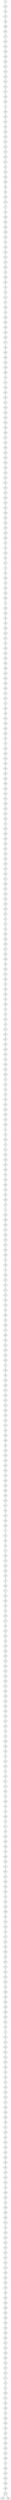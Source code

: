 graph {
n0;
n1;
n2;
n3;
n4;
n5;
n6;
n7;
n8;
n9;
n10;
n11;
n12;
n13;
n14;
n15;
n16;
n17;
n18;
n19;
n20;
n21;
n22;
n23;
n24;
n25;
n26;
n27;
n28;
n29;
n30;
n31;
n32;
n33;
n34;
n35;
n36;
n37;
n38;
n39;
n40;
n41;
n42;
n43;
n44;
n45;
n46;
n47;
n48;
n49;
n50;
n51;
n52;
n53;
n54;
n55;
n56;
n57;
n58;
n59;
n60;
n61;
n62;
n63;
n64;
n65;
n66;
n67;
n68;
n69;
n70;
n71;
n72;
n73;
n74;
n75;
n76;
n77;
n78;
n79;
n80;
n81;
n82;
n83;
n84;
n85;
n86;
n87;
n88;
n89;
n90;
n91;
n92;
n93;
n94;
n95;
n96;
n97;
n98;
n99;
n100;
n101;
n102;
n103;
n104;
n105;
n106;
n107;
n108;
n109;
n110;
n111;
n112;
n113;
n114;
n115;
n116;
n117;
n118;
n119;
n120;
n121;
n122;
n123;
n124;
n125;
n126;
n127;
n128;
n129;
n130;
n131;
n132;
n133;
n134;
n135;
n136;
n137;
n138;
n139;
n140;
n141;
n142;
n143;
n144;
n145;
n146;
n147;
n148;
n149;
n150;
n151;
n152;
n153;
n154;
n155;
n156;
n157;
n158;
n159;
n160;
n161;
n162;
n163;
n164;
n165;
n166;
n167;
n168;
n169;
n170;
n171;
n172;
n173;
n174;
n175;
n176;
n177;
n178;
n179;
n180;
n181;
n182;
n183;
n184;
n185;
n186;
n187;
n188;
n189;
n190;
n191;
n192;
n193;
n194;
n195;
n196;
n197;
n198;
n199;
n200;
n201;
n202;
n203;
n204;
n205;
n206;
n207;
n208;
n209;
n210;
n211;
n212;
n213;
n214;
n215;
n216;
n217;
n218;
n219;
n220;
n221;
n222;
n223;
n224;
n225;
n226;
n227;
n228;
n229;
n230;
n231;
n232;
n233;
n234;
n235;
n236;
n237;
n238;
n239;
n240;
n241;
n242;
n243;
n244;
n245;
n246;
n247;
n248;
n249;
n250;
n251;
n252;
n253;
n254;
n255;
n256;
n257;
n258;
n259;
n260;
n261;
n262;
n263;
n264;
n265;
n266;
n267;
n268;
n269;
n270;
n271;
n272;
n273;
n274;
n275;
n276;
n277;
n278;
n279;
n280;
n281;
n282;
n283;
n284;
n285;
n286;
n287;
n288;
n289;
n290;
n291;
n292;
n293;
n294;
n295;
n296;
n297;
n298;
n299;
n300;
n301;
n302;
n303;
n304;
n305;
n306;
n307;
n308;
n309;
n310;
n311;
n312;
n313;
n314;
n315;
n316;
n317;
n318;
n319;
n320;
n321;
n322;
n323;
n324;
n325;
n326;
n327;
n328;
n329;
n330;
n331;
n332;
n333;
n334;
n335;
n336;
n337;
n338;
n339;
n340;
n341;
n342;
n343;
n344;
n345;
n346;
n347;
n348;
n349;
n350;
n351;
n352;
n353;
n354;
n355;
n356;
n357;
n358;
n359;
n360;
n361;
n362;
n363;
n364;
n365;
n366;
n367;
n368;
n369;
n370;
n371;
n372;
n373;
n374;
n375;
n376;
n377;
n378;
n379;
n380;
n381;
n382;
n383;
n384;
n385;
n386;
n387;
n388;
n389;
n390;
n391;
n392;
n393;
n394;
n395;
n396;
n397;
n398;
n399;
n400;
n401;
n402;
n403;
n404;
n405;
n406;
n407;
n408;
n409;
n410;
n411;
n412;
n413;
n414;
n415;
n416;
n417;
n418;
n419;
n420;
n421;
n422;
n423;
n424;
n425;
n426;
n427;
n428;
n429;
n430;
n431;
n432;
n433;
n434;
n435;
n436;
n437;
n438;
n439;
n440;
n441;
n442;
n443;
n444;
n445;
n446;
n447;
n448;
n449;
n450;
n451;
n452;
n453;
n454;
n455;
n456;
n457;
n458;
n459;
n460;
n461;
n462;
n463;
n464;
n465;
n466;
n467;
n468;
n469;
n470;
n471;
n472;
n473;
n474;
n475;
n476;
n477;
n478;
n479;
n480;
n481;
n482;
n483;
n484;
n485;
n486;
n487;
n488;
n489;
n490;
n491;
n492;
n493;
n494;
n495;
n496;
n497;
n498;
n499;
n0 -- n401;
n1 -- n438;
n1 -- n434;
n2 -- n194;
n2 -- n22;
n3 -- n499;
n3 -- n238;
n4 -- n19;
n4 -- n257;
n5 -- n272;
n5 -- n62;
n6 -- n495;
n6 -- n437;
n7 -- n296;
n7 -- n227;
n8 -- n284;
n8 -- n429;
n9 -- n305;
n9 -- n61;
n10 -- n130;
n10 -- n340;
n11 -- n121;
n11 -- n345;
n12 -- n101;
n12 -- n342;
n13 -- n20;
n13 -- n251;
n14 -- n245;
n14 -- n209;
n15 -- n41;
n15 -- n16;
n16 -- n433;
n16 -- n15;
n17 -- n183;
n17 -- n139;
n18 -- n136;
n18 -- n172;
n19 -- n4;
n19 -- n491;
n20 -- n13;
n20 -- n121;
n21 -- n386;
n21 -- n368;
n22 -- n346;
n22 -- n2;
n23 -- n149;
n23 -- n140;
n24 -- n443;
n24 -- n277;
n25 -- n282;
n25 -- n286;
n26 -- n78;
n26 -- n481;
n27 -- n118;
n27 -- n30;
n28 -- n343;
n28 -- n67;
n29 -- n137;
n29 -- n401;
n30 -- n409;
n30 -- n27;
n31 -- n372;
n31 -- n167;
n32 -- n77;
n32 -- n177;
n33 -- n89;
n33 -- n37;
n34 -- n108;
n34 -- n392;
n35 -- n52;
n35 -- n439;
n36 -- n277;
n36 -- n205;
n37 -- n33;
n37 -- n385;
n38 -- n274;
n38 -- n210;
n39 -- n107;
n39 -- n208;
n40 -- n43;
n40 -- n449;
n41 -- n317;
n41 -- n15;
n42 -- n258;
n42 -- n166;
n43 -- n443;
n43 -- n40;
n44 -- n116;
n44 -- n349;
n45 -- n265;
n45 -- n483;
n46 -- n339;
n46 -- n176;
n47 -- n302;
n47 -- n315;
n48 -- n272;
n48 -- n255;
n49 -- n364;
n49 -- n497;
n50 -- n460;
n50 -- n399;
n51 -- n334;
n51 -- n327;
n52 -- n35;
n52 -- n255;
n53 -- n133;
n53 -- n218;
n54 -- n285;
n54 -- n142;
n55 -- n159;
n55 -- n314;
n56 -- n471;
n56 -- n347;
n57 -- n484;
n57 -- n284;
n58 -- n246;
n58 -- n188;
n59 -- n302;
n59 -- n224;
n60 -- n301;
n60 -- n74;
n61 -- n243;
n61 -- n9;
n62 -- n5;
n62 -- n340;
n63 -- n396;
n63 -- n479;
n64 -- n134;
n64 -- n173;
n65 -- n84;
n65 -- n198;
n66 -- n137;
n66 -- n388;
n67 -- n430;
n67 -- n28;
n68 -- n280;
n68 -- n80;
n69 -- n298;
n69 -- n128;
n70 -- n75;
n70 -- n458;
n71 -- n403;
n71 -- n463;
n72 -- n111;
n72 -- n243;
n73 -- n483;
n73 -- n82;
n74 -- n60;
n74 -- n446;
n75 -- n70;
n75 -- n322;
n76 -- n449;
n76 -- n461;
n77 -- n32;
n77 -- n308;
n78 -- n211;
n78 -- n26;
n79 -- n390;
n79 -- n181;
n80 -- n68;
n80 -- n328;
n81 -- n335;
n81 -- n185;
n82 -- n73;
n82 -- n210;
n83 -- n395;
n83 -- n366;
n84 -- n65;
n84 -- n138;
n85 -- n460;
n85 -- n145;
n86 -- n403;
n86 -- n353;
n87 -- n258;
n87 -- n211;
n88 -- n215;
n88 -- n352;
n89 -- n33;
n89 -- n227;
n90 -- n135;
n90 -- n288;
n91 -- n153;
n91 -- n278;
n92 -- n252;
n92 -- n93;
n93 -- n92;
n93 -- n97;
n94 -- n400;
n94 -- n398;
n95 -- n362;
n95 -- n375;
n96 -- n477;
n96 -- n482;
n97 -- n129;
n97 -- n93;
n98 -- n356;
n98 -- n432;
n99 -- n127;
n99 -- n448;
n100 -- n325;
n100 -- n230;
n101 -- n417;
n101 -- n12;
n102 -- n120;
n102 -- n359;
n103 -- n478;
n103 -- n413;
n104 -- n163;
n104 -- n369;
n105 -- n197;
n105 -- n179;
n106 -- n410;
n106 -- n390;
n107 -- n382;
n107 -- n39;
n108 -- n34;
n108 -- n365;
n109 -- n420;
n109 -- n485;
n110 -- n256;
n110 -- n385;
n111 -- n72;
n111 -- n341;
n112 -- n435;
n112 -- n257;
n113 -- n295;
n113 -- n191;
n114 -- n402;
n114 -- n359;
n115 -- n225;
n115 -- n214;
n116 -- n220;
n116 -- n44;
n117 -- n193;
n117 -- n332;
n118 -- n27;
n118 -- n138;
n119 -- n313;
n119 -- n456;
n120 -- n195;
n120 -- n102;
n121 -- n20;
n121 -- n11;
n122 -- n156;
n122 -- n176;
n123 -- n365;
n123 -- n337;
n124 -- n378;
n124 -- n129;
n125 -- n350;
n125 -- n305;
n126 -- n208;
n126 -- n418;
n127 -- n375;
n127 -- n99;
n128 -- n229;
n128 -- n69;
n129 -- n97;
n129 -- n124;
n130 -- n10;
n130 -- n244;
n131 -- n391;
n131 -- n283;
n132 -- n374;
n132 -- n451;
n133 -- n234;
n133 -- n53;
n134 -- n64;
n134 -- n314;
n135 -- n90;
n135 -- n136;
n136 -- n18;
n136 -- n135;
n137 -- n29;
n137 -- n66;
n138 -- n84;
n138 -- n118;
n139 -- n17;
n139 -- n383;
n140 -- n199;
n140 -- n23;
n141 -- n294;
n141 -- n233;
n142 -- n54;
n142 -- n316;
n143 -- n421;
n143 -- n379;
n144 -- n407;
n144 -- n341;
n145 -- n225;
n145 -- n85;
n146 -- n270;
n146 -- n354;
n147 -- n381;
n147 -- n419;
n148 -- n226;
n148 -- n444;
n149 -- n422;
n149 -- n23;
n150 -- n436;
n150 -- n193;
n151 -- n329;
n151 -- n251;
n152 -- n400;
n152 -- n185;
n153 -- n424;
n153 -- n91;
n154 -- n405;
n154 -- n195;
n155 -- n454;
n155 -- n323;
n156 -- n494;
n156 -- n122;
n157 -- n457;
n157 -- n308;
n158 -- n269;
n158 -- n467;
n159 -- n240;
n159 -- n55;
n160 -- n213;
n160 -- n187;
n161 -- n301;
n161 -- n171;
n162 -- n271;
n162 -- n360;
n163 -- n320;
n163 -- n104;
n164 -- n436;
n164 -- n333;
n165 -- n250;
n165 -- n452;
n166 -- n42;
n166 -- n480;
n167 -- n31;
n167 -- n263;
n168 -- n358;
n168 -- n204;
n169 -- n380;
n169 -- n493;
n170 -- n417;
n170 -- n461;
n171 -- n161;
n171 -- n495;
n172 -- n18;
n172 -- n431;
n173 -- n64;
n173 -- n446;
n174 -- n399;
n174 -- n496;
n175 -- n378;
n175 -- n189;
n176 -- n122;
n176 -- n46;
n177 -- n32;
n177 -- n441;
n178 -- n475;
n178 -- n494;
n179 -- n293;
n179 -- n105;
n180 -- n252;
n180 -- n411;
n181 -- n182;
n181 -- n79;
n182 -- n367;
n182 -- n181;
n183 -- n17;
n183 -- n297;
n184 -- n490;
n184 -- n394;
n185 -- n152;
n185 -- n81;
n186 -- n377;
n186 -- n434;
n187 -- n160;
n187 -- n268;
n188 -- n58;
n188 -- n450;
n189 -- n228;
n189 -- n175;
n190 -- n374;
n190 -- n230;
n191 -- n418;
n191 -- n113;
n192 -- n293;
n192 -- n262;
n193 -- n117;
n193 -- n150;
n194 -- n486;
n194 -- n2;
n195 -- n154;
n195 -- n120;
n196 -- n229;
n196 -- n489;
n197 -- n241;
n197 -- n105;
n198 -- n65;
n198 -- n424;
n199 -- n300;
n199 -- n140;
n200 -- n487;
n200 -- n485;
n201 -- n274;
n201 -- n357;
n202 -- n206;
n202 -- n232;
n203 -- n404;
n203 -- n471;
n204 -- n168;
n204 -- n216;
n205 -- n36;
n205 -- n408;
n206 -- n356;
n206 -- n202;
n207 -- n376;
n207 -- n469;
n208 -- n126;
n208 -- n39;
n209 -- n498;
n209 -- n14;
n210 -- n82;
n210 -- n38;
n211 -- n78;
n211 -- n87;
n212 -- n377;
n212 -- n478;
n213 -- n160;
n213 -- n397;
n214 -- n447;
n214 -- n115;
n215 -- n88;
n215 -- n262;
n216 -- n386;
n216 -- n204;
n217 -- n281;
n217 -- n250;
n218 -- n488;
n218 -- n53;
n219 -- n379;
n219 -- n463;
n220 -- n324;
n220 -- n116;
n221 -- n447;
n221 -- n429;
n222 -- n319;
n222 -- n474;
n223 -- n445;
n223 -- n493;
n224 -- n453;
n224 -- n59;
n225 -- n115;
n225 -- n145;
n226 -- n148;
n226 -- n402;
n227 -- n89;
n227 -- n7;
n228 -- n448;
n228 -- n189;
n229 -- n196;
n229 -- n128;
n230 -- n190;
n230 -- n100;
n231 -- n241;
n231 -- n310;
n232 -- n368;
n232 -- n202;
n233 -- n338;
n233 -- n141;
n234 -- n310;
n234 -- n133;
n235 -- n294;
n235 -- n345;
n236 -- n370;
n237 -- n254;
n237 -- n266;
n238 -- n280;
n238 -- n3;
n239 -- n477;
n239 -- n464;
n240 -- n405;
n240 -- n159;
n241 -- n197;
n241 -- n231;
n242 -- n362;
n242 -- n261;
n243 -- n72;
n243 -- n61;
n244 -- n499;
n244 -- n130;
n245 -- n14;
n245 -- n349;
n246 -- n457;
n246 -- n58;
n247 -- n420;
n247 -- n289;
n248 -- n317;
n248 -- n397;
n249 -- n433;
n249 -- n283;
n250 -- n165;
n250 -- n217;
n251 -- n13;
n251 -- n151;
n252 -- n92;
n252 -- n180;
n253 -- n323;
n253 -- n425;
n254 -- n475;
n254 -- n237;
n255 -- n52;
n255 -- n48;
n256 -- n110;
n256 -- n440;
n257 -- n112;
n257 -- n4;
n258 -- n87;
n258 -- n42;
n259 -- n464;
n259 -- n480;
n260 -- n330;
n260 -- n331;
n261 -- n330;
n261 -- n242;
n262 -- n215;
n262 -- n192;
n263 -- n167;
n263 -- n458;
n264 -- n334;
n264 -- n476;
n265 -- n335;
n265 -- n45;
n266 -- n353;
n266 -- n237;
n267 -- n338;
n267 -- n357;
n268 -- n311;
n268 -- n187;
n269 -- n158;
n269 -- n430;
n270 -- n146;
n270 -- n322;
n271 -- n363;
n271 -- n162;
n272 -- n5;
n272 -- n48;
n273 -- n326;
n273 -- n456;
n274 -- n38;
n274 -- n201;
n275 -- n415;
n275 -- n441;
n276 -- n428;
n276 -- n291;
n277 -- n36;
n277 -- n24;
n278 -- n295;
n278 -- n91;
n279 -- n470;
n279 -- n479;
n280 -- n68;
n280 -- n238;
n281 -- n367;
n281 -- n217;
n282 -- n25;
n282 -- n373;
n283 -- n249;
n283 -- n131;
n284 -- n8;
n284 -- n57;
n285 -- n54;
n285 -- n303;
n286 -- n25;
n286 -- n492;
n287 -- n318;
n287 -- n425;
n288 -- n90;
n288 -- n316;
n289 -- n247;
n289 -- n414;
n290 -- n321;
n290 -- n490;
n291 -- n276;
n291 -- n442;
n292 -- n409;
n292 -- n300;
n293 -- n192;
n293 -- n179;
n294 -- n235;
n294 -- n141;
n295 -- n113;
n295 -- n278;
n296 -- n423;
n296 -- n7;
n297 -- n414;
n297 -- n183;
n298 -- n339;
n298 -- n69;
n299 -- n394;
n299 -- n387;
n300 -- n292;
n300 -- n199;
n301 -- n161;
n301 -- n60;
n302 -- n47;
n302 -- n59;
n303 -- n285;
n303 -- n468;
n304 -- n466;
n304 -- n491;
n305 -- n125;
n305 -- n9;
n306 -- n320;
n306 -- n472;
n307 -- n435;
n307 -- n411;
n308 -- n77;
n308 -- n157;
n309 -- n389;
n309 -- n387;
n310 -- n234;
n310 -- n231;
n311 -- n268;
n311 -- n454;
n312 -- n381;
n312 -- n468;
n313 -- n344;
n313 -- n119;
n314 -- n134;
n314 -- n55;
n315 -- n47;
n315 -- n472;
n316 -- n288;
n316 -- n142;
n317 -- n248;
n317 -- n41;
n318 -- n426;
n318 -- n287;
n319 -- n222;
n319 -- n376;
n320 -- n163;
n320 -- n306;
n321 -- n290;
n321 -- n412;
n322 -- n75;
n322 -- n270;
n323 -- n253;
n323 -- n155;
n324 -- n220;
n324 -- n331;
n325 -- n360;
n325 -- n100;
n326 -- n273;
n326 -- n486;
n327 -- n416;
n327 -- n51;
n328 -- n80;
n328 -- n416;
n329 -- n350;
n329 -- n151;
n330 -- n260;
n330 -- n261;
n331 -- n324;
n331 -- n260;
n332 -- n117;
n332 -- n388;
n333 -- n164;
n333 -- n371;
n334 -- n51;
n334 -- n264;
n335 -- n265;
n335 -- n81;
n336 -- n465;
n336 -- n415;
n337 -- n346;
n337 -- n123;
n338 -- n267;
n338 -- n233;
n339 -- n298;
n339 -- n46;
n340 -- n10;
n340 -- n62;
n341 -- n111;
n341 -- n144;
n342 -- n12;
n342 -- n372;
n343 -- n406;
n343 -- n28;
n344 -- n313;
n344 -- n484;
n345 -- n235;
n345 -- n11;
n346 -- n337;
n346 -- n22;
n347 -- n423;
n347 -- n56;
n348 -- n452;
n348 -- n384;
n349 -- n245;
n349 -- n44;
n350 -- n329;
n350 -- n125;
n351 -- n473;
n351 -- n373;
n352 -- n389;
n352 -- n88;
n353 -- n86;
n353 -- n266;
n354 -- n444;
n354 -- n146;
n355 -- n393;
n355 -- n492;
n356 -- n206;
n356 -- n98;
n357 -- n267;
n357 -- n201;
n358 -- n168;
n358 -- n370;
n359 -- n114;
n359 -- n102;
n360 -- n162;
n360 -- n325;
n361 -- n370;
n362 -- n242;
n362 -- n95;
n363 -- n271;
n363 -- n384;
n364 -- n427;
n364 -- n49;
n365 -- n123;
n365 -- n108;
n366 -- n83;
n366 -- n408;
n367 -- n281;
n367 -- n182;
n368 -- n232;
n368 -- n21;
n369 -- n104;
n369 -- n462;
n370 -- n358;
n370 -- n236;
n370 -- n361;
n371 -- n333;
n371 -- n413;
n372 -- n31;
n372 -- n342;
n373 -- n351;
n373 -- n282;
n374 -- n190;
n374 -- n132;
n375 -- n127;
n375 -- n95;
n376 -- n319;
n376 -- n207;
n377 -- n186;
n377 -- n212;
n378 -- n175;
n378 -- n124;
n379 -- n143;
n379 -- n219;
n380 -- n169;
n380 -- n404;
n381 -- n312;
n381 -- n147;
n382 -- n107;
n382 -- n438;
n383 -- n426;
n383 -- n139;
n384 -- n363;
n384 -- n348;
n385 -- n37;
n385 -- n110;
n386 -- n21;
n386 -- n216;
n387 -- n299;
n387 -- n309;
n388 -- n66;
n388 -- n332;
n389 -- n309;
n389 -- n352;
n390 -- n106;
n390 -- n79;
n391 -- n398;
n391 -- n131;
n392 -- n34;
n392 -- n407;
n393 -- n466;
n393 -- n355;
n394 -- n299;
n394 -- n184;
n395 -- n419;
n395 -- n83;
n396 -- n63;
n396 -- n481;
n397 -- n213;
n397 -- n248;
n398 -- n391;
n398 -- n94;
n399 -- n50;
n399 -- n174;
n400 -- n152;
n400 -- n94;
n401 -- n29;
n401 -- n0;
n402 -- n114;
n402 -- n226;
n403 -- n86;
n403 -- n71;
n404 -- n380;
n404 -- n203;
n405 -- n154;
n405 -- n240;
n406 -- n343;
n406 -- n453;
n407 -- n144;
n407 -- n392;
n408 -- n205;
n408 -- n366;
n409 -- n292;
n409 -- n30;
n410 -- n106;
n410 -- n459;
n411 -- n307;
n411 -- n180;
n412 -- n321;
n412 -- n465;
n413 -- n103;
n413 -- n371;
n414 -- n289;
n414 -- n297;
n415 -- n336;
n415 -- n275;
n416 -- n327;
n416 -- n328;
n417 -- n101;
n417 -- n170;
n418 -- n126;
n418 -- n191;
n419 -- n395;
n419 -- n147;
n420 -- n247;
n420 -- n109;
n421 -- n496;
n421 -- n143;
n422 -- n149;
n422 -- n470;
n423 -- n296;
n423 -- n347;
n424 -- n153;
n424 -- n198;
n425 -- n253;
n425 -- n287;
n426 -- n318;
n426 -- n383;
n427 -- n364;
n427 -- n431;
n428 -- n276;
n428 -- n439;
n429 -- n8;
n429 -- n221;
n430 -- n67;
n430 -- n269;
n431 -- n427;
n431 -- n172;
n432 -- n98;
n432 -- n450;
n433 -- n249;
n433 -- n16;
n434 -- n186;
n434 -- n1;
n435 -- n307;
n435 -- n112;
n436 -- n164;
n436 -- n150;
n437 -- n440;
n437 -- n6;
n438 -- n1;
n438 -- n382;
n439 -- n35;
n439 -- n428;
n440 -- n256;
n440 -- n437;
n441 -- n177;
n441 -- n275;
n442 -- n469;
n442 -- n291;
n443 -- n24;
n443 -- n43;
n444 -- n148;
n444 -- n354;
n445 -- n489;
n445 -- n223;
n446 -- n173;
n446 -- n74;
n447 -- n221;
n447 -- n214;
n448 -- n228;
n448 -- n99;
n449 -- n76;
n449 -- n40;
n450 -- n432;
n450 -- n188;
n451 -- n474;
n451 -- n132;
n452 -- n165;
n452 -- n348;
n453 -- n224;
n453 -- n406;
n454 -- n311;
n454 -- n155;
n455 -- n487;
n455 -- n467;
n456 -- n273;
n456 -- n119;
n457 -- n157;
n457 -- n246;
n458 -- n263;
n458 -- n70;
n459 -- n410;
n459 -- n482;
n460 -- n85;
n460 -- n50;
n461 -- n170;
n461 -- n76;
n462 -- n369;
n462 -- n476;
n463 -- n219;
n463 -- n71;
n464 -- n259;
n464 -- n239;
n465 -- n336;
n465 -- n412;
n466 -- n393;
n466 -- n304;
n467 -- n158;
n467 -- n455;
n468 -- n312;
n468 -- n303;
n469 -- n207;
n469 -- n442;
n470 -- n422;
n470 -- n279;
n471 -- n56;
n471 -- n203;
n472 -- n306;
n472 -- n315;
n473 -- n351;
n473 -- n497;
n474 -- n451;
n474 -- n222;
n475 -- n254;
n475 -- n178;
n476 -- n264;
n476 -- n462;
n477 -- n96;
n477 -- n239;
n478 -- n212;
n478 -- n103;
n479 -- n63;
n479 -- n279;
n480 -- n166;
n480 -- n259;
n481 -- n396;
n481 -- n26;
n482 -- n96;
n482 -- n459;
n483 -- n45;
n483 -- n73;
n484 -- n344;
n484 -- n57;
n485 -- n200;
n485 -- n109;
n486 -- n326;
n486 -- n194;
n487 -- n200;
n487 -- n455;
n488 -- n498;
n488 -- n218;
n489 -- n445;
n489 -- n196;
n490 -- n290;
n490 -- n184;
n491 -- n304;
n491 -- n19;
n492 -- n355;
n492 -- n286;
n493 -- n169;
n493 -- n223;
n494 -- n156;
n494 -- n178;
n495 -- n171;
n495 -- n6;
n496 -- n421;
n496 -- n174;
n497 -- n473;
n497 -- n49;
n498 -- n209;
n498 -- n488;
n499 -- n244;
n499 -- n3;
}
